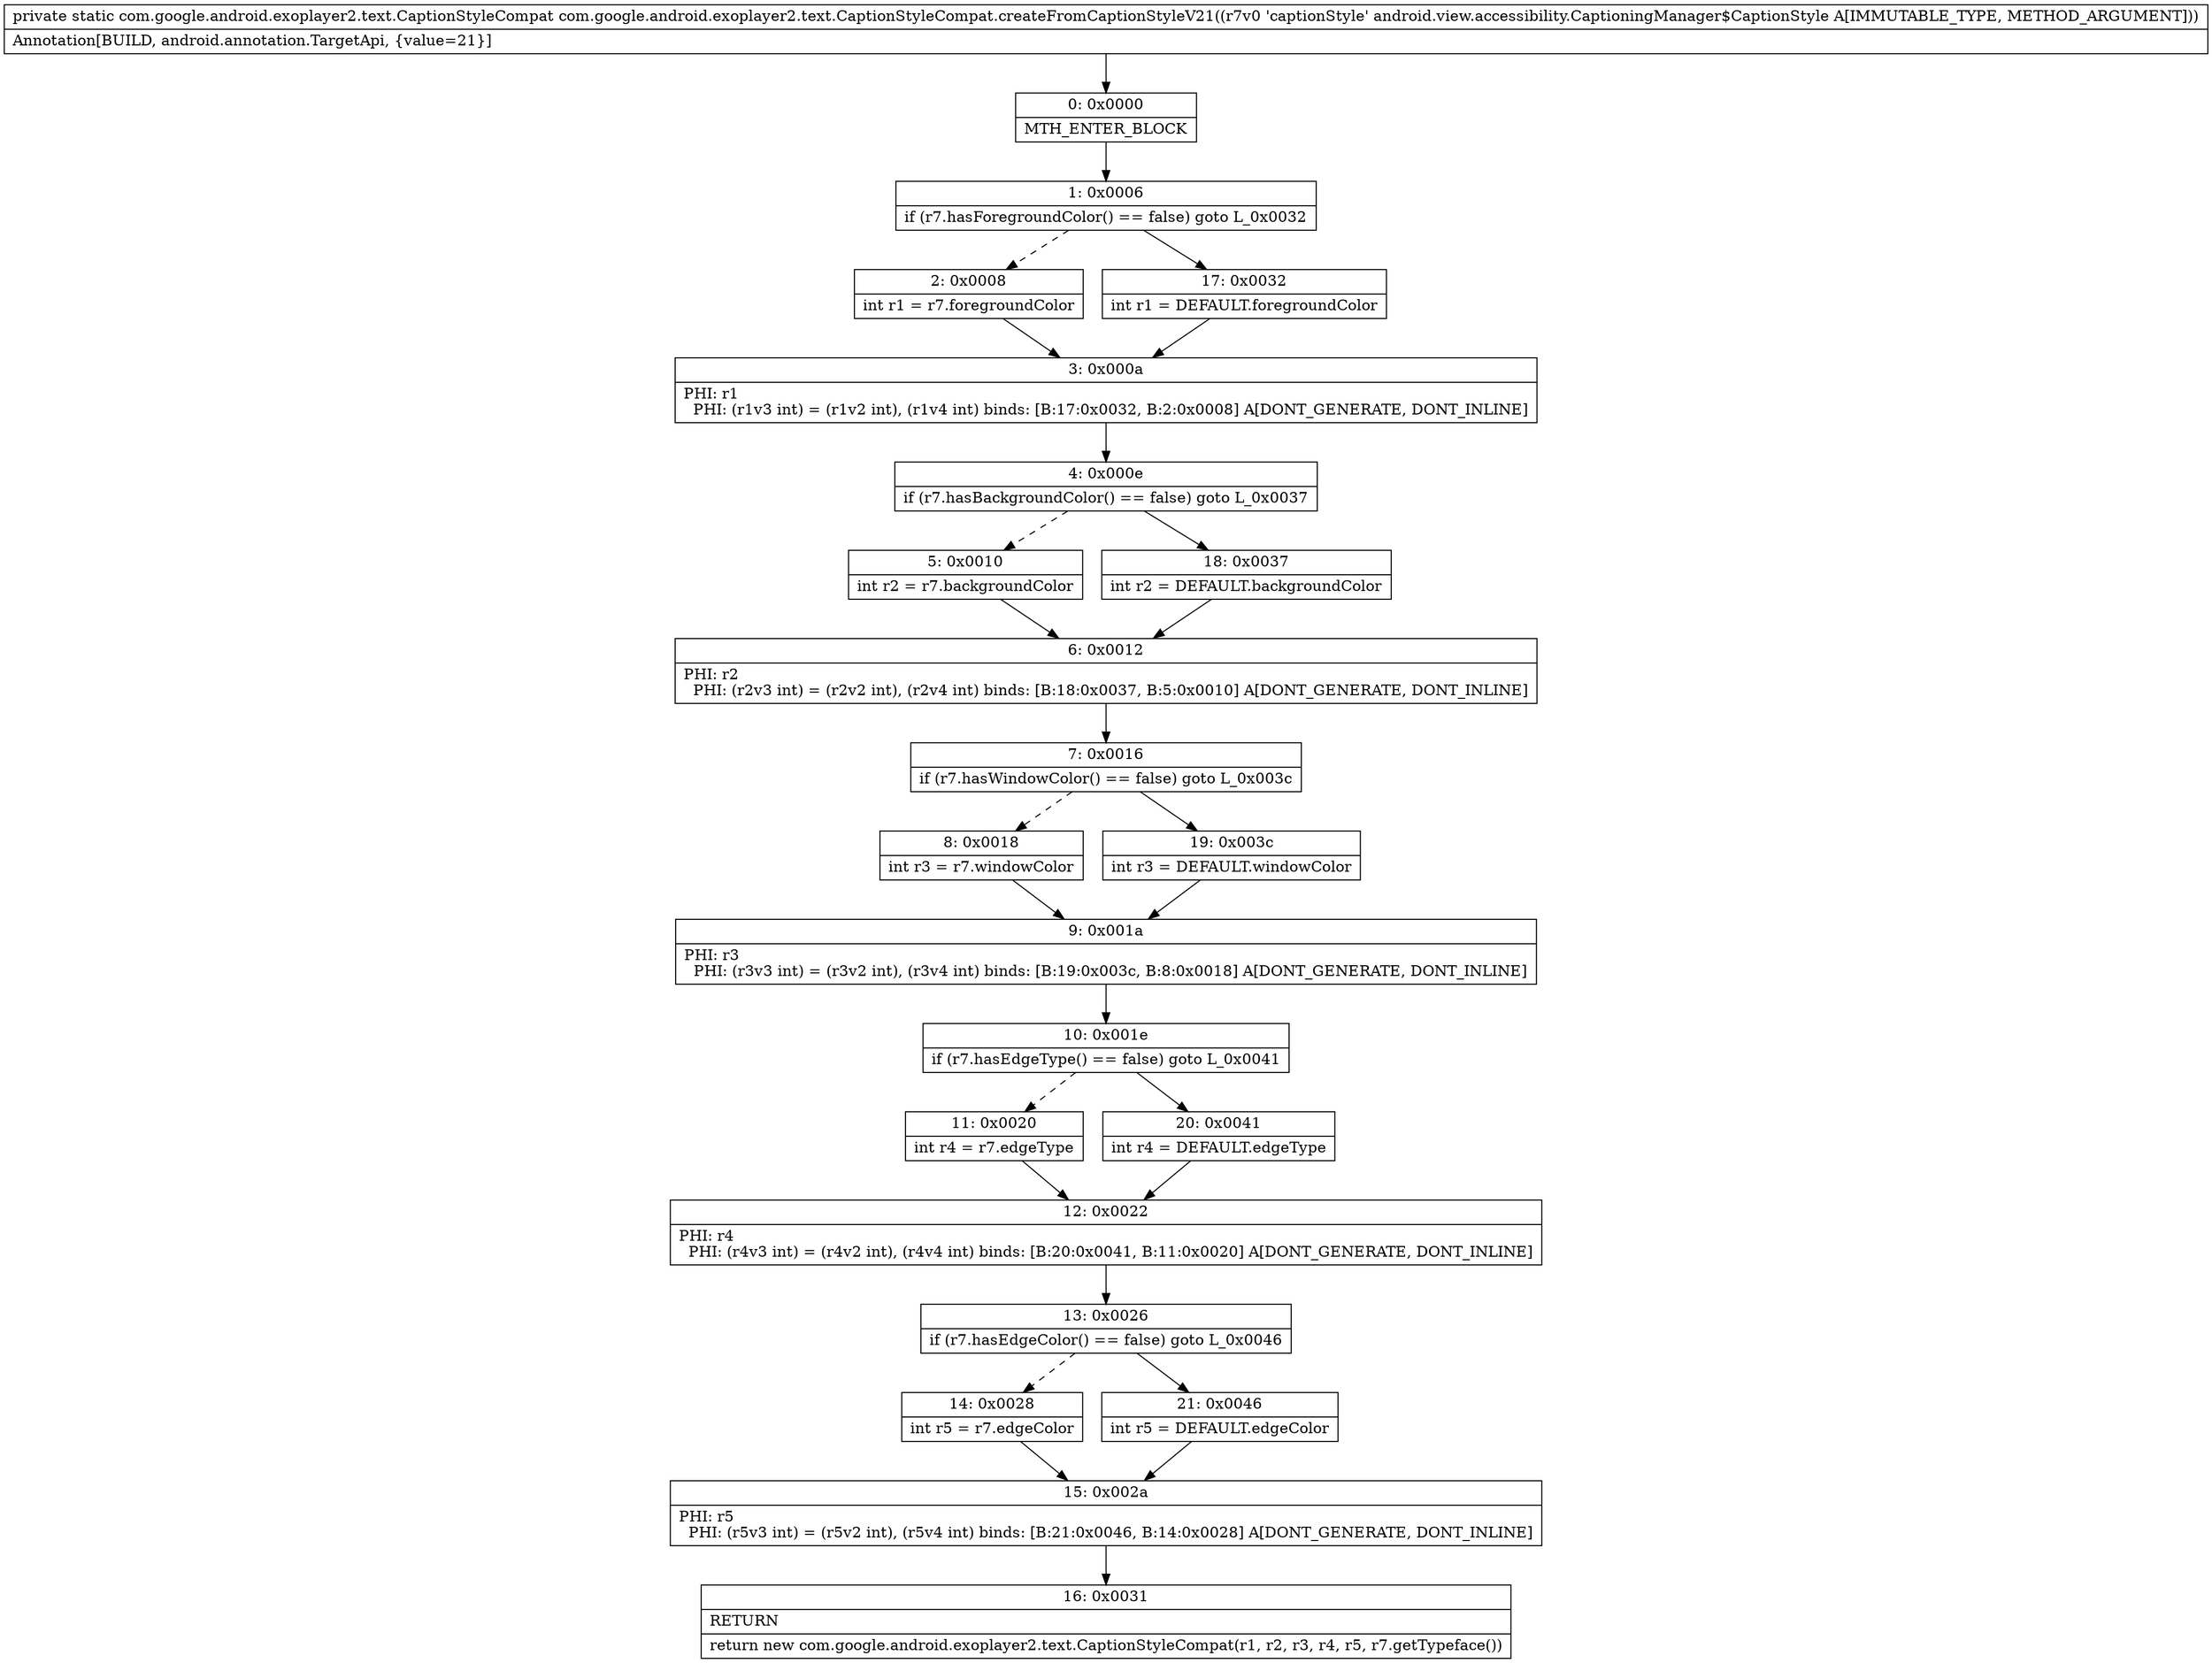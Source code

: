 digraph "CFG forcom.google.android.exoplayer2.text.CaptionStyleCompat.createFromCaptionStyleV21(Landroid\/view\/accessibility\/CaptioningManager$CaptionStyle;)Lcom\/google\/android\/exoplayer2\/text\/CaptionStyleCompat;" {
Node_0 [shape=record,label="{0\:\ 0x0000|MTH_ENTER_BLOCK\l}"];
Node_1 [shape=record,label="{1\:\ 0x0006|if (r7.hasForegroundColor() == false) goto L_0x0032\l}"];
Node_2 [shape=record,label="{2\:\ 0x0008|int r1 = r7.foregroundColor\l}"];
Node_3 [shape=record,label="{3\:\ 0x000a|PHI: r1 \l  PHI: (r1v3 int) = (r1v2 int), (r1v4 int) binds: [B:17:0x0032, B:2:0x0008] A[DONT_GENERATE, DONT_INLINE]\l}"];
Node_4 [shape=record,label="{4\:\ 0x000e|if (r7.hasBackgroundColor() == false) goto L_0x0037\l}"];
Node_5 [shape=record,label="{5\:\ 0x0010|int r2 = r7.backgroundColor\l}"];
Node_6 [shape=record,label="{6\:\ 0x0012|PHI: r2 \l  PHI: (r2v3 int) = (r2v2 int), (r2v4 int) binds: [B:18:0x0037, B:5:0x0010] A[DONT_GENERATE, DONT_INLINE]\l}"];
Node_7 [shape=record,label="{7\:\ 0x0016|if (r7.hasWindowColor() == false) goto L_0x003c\l}"];
Node_8 [shape=record,label="{8\:\ 0x0018|int r3 = r7.windowColor\l}"];
Node_9 [shape=record,label="{9\:\ 0x001a|PHI: r3 \l  PHI: (r3v3 int) = (r3v2 int), (r3v4 int) binds: [B:19:0x003c, B:8:0x0018] A[DONT_GENERATE, DONT_INLINE]\l}"];
Node_10 [shape=record,label="{10\:\ 0x001e|if (r7.hasEdgeType() == false) goto L_0x0041\l}"];
Node_11 [shape=record,label="{11\:\ 0x0020|int r4 = r7.edgeType\l}"];
Node_12 [shape=record,label="{12\:\ 0x0022|PHI: r4 \l  PHI: (r4v3 int) = (r4v2 int), (r4v4 int) binds: [B:20:0x0041, B:11:0x0020] A[DONT_GENERATE, DONT_INLINE]\l}"];
Node_13 [shape=record,label="{13\:\ 0x0026|if (r7.hasEdgeColor() == false) goto L_0x0046\l}"];
Node_14 [shape=record,label="{14\:\ 0x0028|int r5 = r7.edgeColor\l}"];
Node_15 [shape=record,label="{15\:\ 0x002a|PHI: r5 \l  PHI: (r5v3 int) = (r5v2 int), (r5v4 int) binds: [B:21:0x0046, B:14:0x0028] A[DONT_GENERATE, DONT_INLINE]\l}"];
Node_16 [shape=record,label="{16\:\ 0x0031|RETURN\l|return new com.google.android.exoplayer2.text.CaptionStyleCompat(r1, r2, r3, r4, r5, r7.getTypeface())\l}"];
Node_17 [shape=record,label="{17\:\ 0x0032|int r1 = DEFAULT.foregroundColor\l}"];
Node_18 [shape=record,label="{18\:\ 0x0037|int r2 = DEFAULT.backgroundColor\l}"];
Node_19 [shape=record,label="{19\:\ 0x003c|int r3 = DEFAULT.windowColor\l}"];
Node_20 [shape=record,label="{20\:\ 0x0041|int r4 = DEFAULT.edgeType\l}"];
Node_21 [shape=record,label="{21\:\ 0x0046|int r5 = DEFAULT.edgeColor\l}"];
MethodNode[shape=record,label="{private static com.google.android.exoplayer2.text.CaptionStyleCompat com.google.android.exoplayer2.text.CaptionStyleCompat.createFromCaptionStyleV21((r7v0 'captionStyle' android.view.accessibility.CaptioningManager$CaptionStyle A[IMMUTABLE_TYPE, METHOD_ARGUMENT]))  | Annotation[BUILD, android.annotation.TargetApi, \{value=21\}]\l}"];
MethodNode -> Node_0;
Node_0 -> Node_1;
Node_1 -> Node_2[style=dashed];
Node_1 -> Node_17;
Node_2 -> Node_3;
Node_3 -> Node_4;
Node_4 -> Node_5[style=dashed];
Node_4 -> Node_18;
Node_5 -> Node_6;
Node_6 -> Node_7;
Node_7 -> Node_8[style=dashed];
Node_7 -> Node_19;
Node_8 -> Node_9;
Node_9 -> Node_10;
Node_10 -> Node_11[style=dashed];
Node_10 -> Node_20;
Node_11 -> Node_12;
Node_12 -> Node_13;
Node_13 -> Node_14[style=dashed];
Node_13 -> Node_21;
Node_14 -> Node_15;
Node_15 -> Node_16;
Node_17 -> Node_3;
Node_18 -> Node_6;
Node_19 -> Node_9;
Node_20 -> Node_12;
Node_21 -> Node_15;
}


